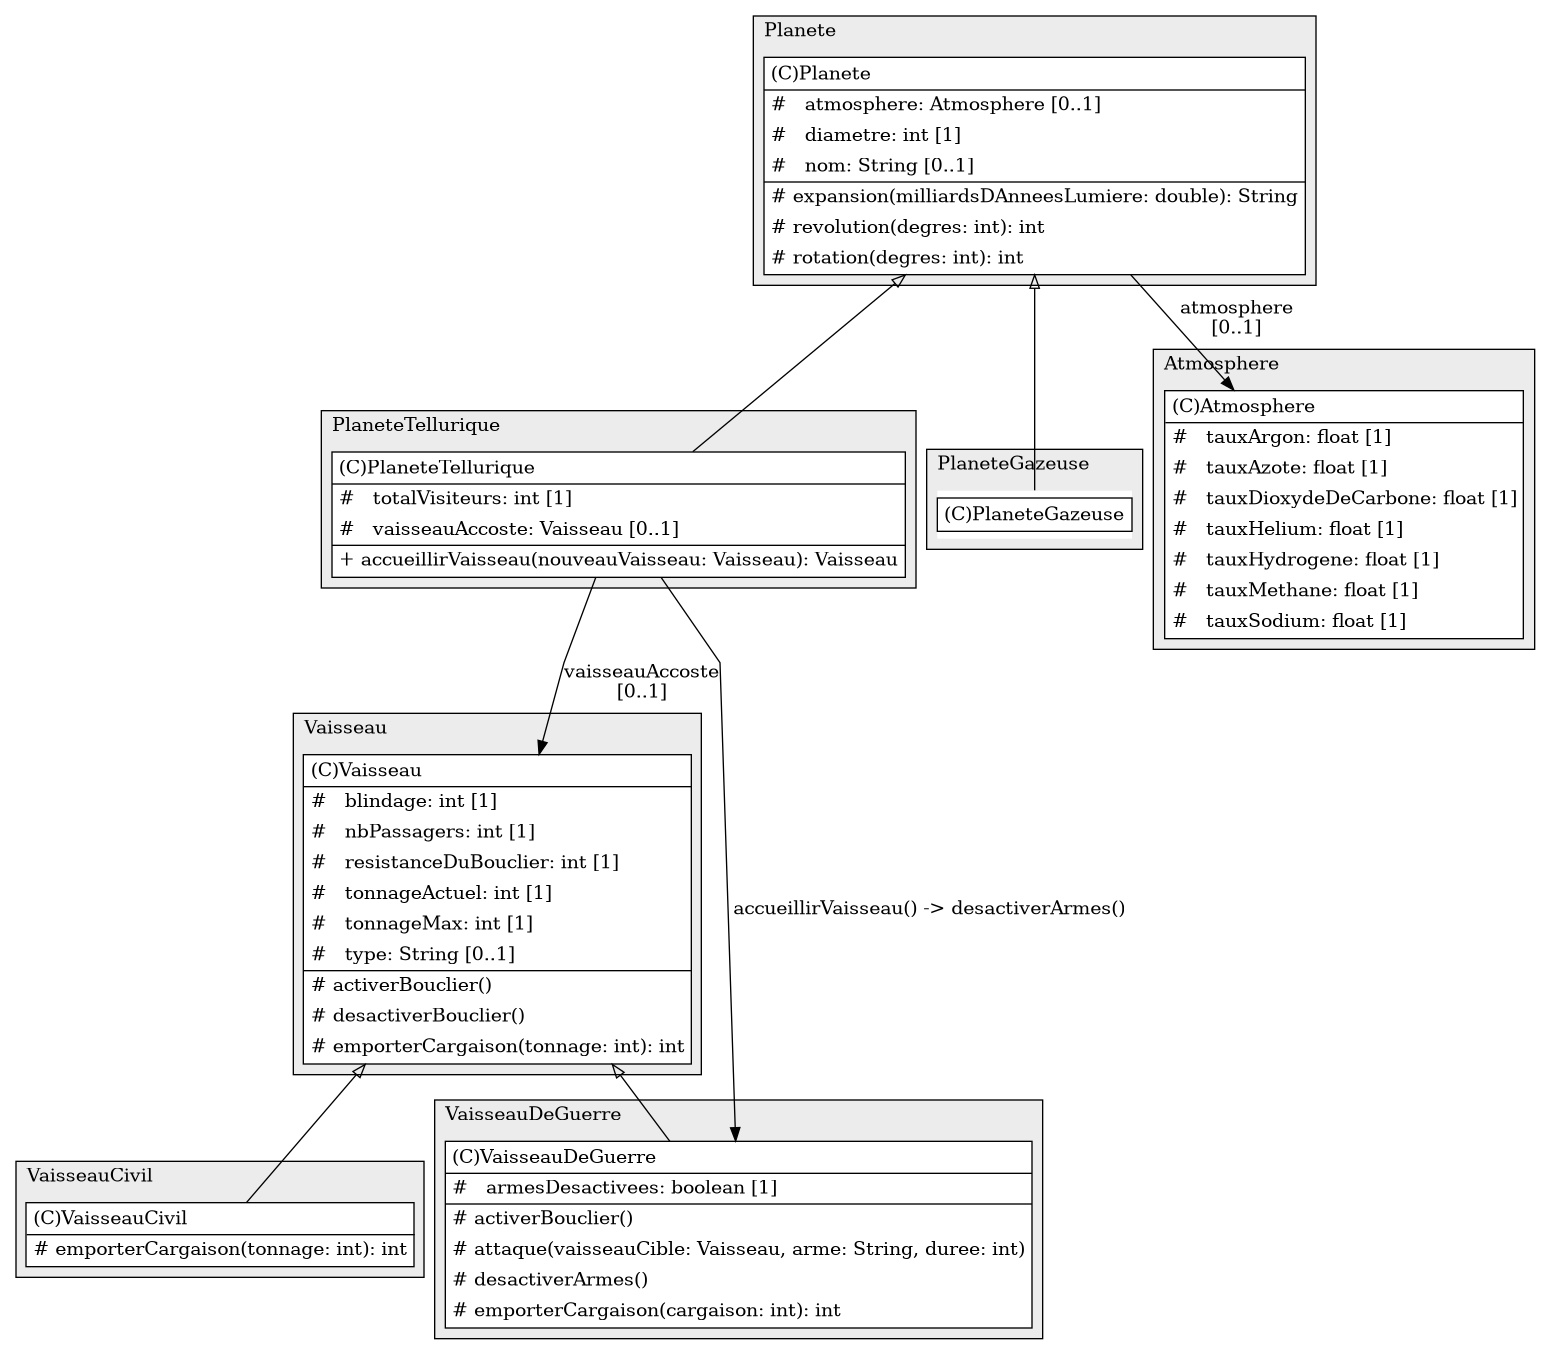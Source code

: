 @startuml

/' diagram meta data start
config=StructureConfiguration;
{
  "projectClassification": {
    "searchMode": "OpenProject", // OpenProject, AllProjects
    "includedProjects": "",
    "pathEndKeywords": "*.impl",
    "isClientPath": "",
    "isClientName": "",
    "isTestPath": "",
    "isTestName": "",
    "isMappingPath": "",
    "isMappingName": "",
    "isDataAccessPath": "",
    "isDataAccessName": "",
    "isDataStructurePath": "",
    "isDataStructureName": "",
    "isInterfaceStructuresPath": "",
    "isInterfaceStructuresName": "",
    "isEntryPointPath": "",
    "isEntryPointName": "",
    "treatFinalFieldsAsMandatory": false
  },
  "graphRestriction": {
    "classPackageExcludeFilter": "",
    "classPackageIncludeFilter": "",
    "classNameExcludeFilter": "",
    "classNameIncludeFilter": "",
    "methodNameExcludeFilter": "",
    "methodNameIncludeFilter": "",
    "removeByInheritance": "", // inheritance/annotation based filtering is done in a second step
    "removeByAnnotation": "",
    "removeByClassPackage": "", // cleanup the graph after inheritance/annotation based filtering is done
    "removeByClassName": "",
    "cutMappings": false,
    "cutEnum": true,
    "cutTests": true,
    "cutClient": true,
    "cutDataAccess": false,
    "cutInterfaceStructures": false,
    "cutDataStructures": false,
    "cutGetterAndSetter": true,
    "cutConstructors": true
  },
  "graphTraversal": {
    "forwardDepth": 6,
    "backwardDepth": 6,
    "classPackageExcludeFilter": "",
    "classPackageIncludeFilter": "",
    "classNameExcludeFilter": "",
    "classNameIncludeFilter": "",
    "methodNameExcludeFilter": "",
    "methodNameIncludeFilter": "",
    "hideMappings": false,
    "hideDataStructures": false,
    "hidePrivateMethods": true,
    "hideInterfaceCalls": true, // indirection: implementation -> interface (is hidden) -> implementation
    "onlyShowApplicationEntryPoints": false, // root node is included
    "useMethodCallsForStructureDiagram": "ForwardOnly" // ForwardOnly, BothDirections, No
  },
  "details": {
    "aggregation": "GroupByClass", // ByClass, GroupByClass, None
    "showClassGenericTypes": true,
    "showMethods": true,
    "showMethodParameterNames": true,
    "showMethodParameterTypes": true,
    "showMethodReturnType": true,
    "showPackageLevels": 2,
    "showDetailedClassStructure": true
  },
  "rootClass": "Planete",
  "extensionCallbackMethod": "" // qualified.class.name#methodName - signature: public static String method(String)
}
diagram meta data end '/



digraph g {
    rankdir="TB"
    splines=polyline
    

'nodes 
subgraph cluster_1170758061 { 
   	label=Planete
	labeljust=l
	fillcolor="#ececec"
	style=filled
   
   Planete1170758061[
	label=<<TABLE BORDER="1" CELLBORDER="0" CELLPADDING="4" CELLSPACING="0">
<TR><TD ALIGN="LEFT" >(C)Planete</TD></TR>
<HR/>
<TR><TD ALIGN="LEFT" >#   atmosphere: Atmosphere [0..1]</TD></TR>
<TR><TD ALIGN="LEFT" >#   diametre: int [1]</TD></TR>
<TR><TD ALIGN="LEFT" >#   nom: String [0..1]</TD></TR>
<HR/>
<TR><TD ALIGN="LEFT" ># expansion(milliardsDAnneesLumiere: double): String</TD></TR>
<TR><TD ALIGN="LEFT" ># revolution(degres: int): int</TD></TR>
<TR><TD ALIGN="LEFT" ># rotation(degres: int): int</TD></TR>
</TABLE>>
	style=filled
	margin=0
	shape=plaintext
	fillcolor="#FFFFFF"
];
} 

subgraph cluster_1182312952 { 
   	label=VaisseauCivil
	labeljust=l
	fillcolor="#ececec"
	style=filled
   
   VaisseauCivil1182312952[
	label=<<TABLE BORDER="1" CELLBORDER="0" CELLPADDING="4" CELLSPACING="0">
<TR><TD ALIGN="LEFT" >(C)VaisseauCivil</TD></TR>
<HR/>
<TR><TD ALIGN="LEFT" ># emporterCargaison(tonnage: int): int</TD></TR>
</TABLE>>
	style=filled
	margin=0
	shape=plaintext
	fillcolor="#FFFFFF"
];
} 

subgraph cluster_1432830789 { 
   	label=Vaisseau
	labeljust=l
	fillcolor="#ececec"
	style=filled
   
   Vaisseau1432830789[
	label=<<TABLE BORDER="1" CELLBORDER="0" CELLPADDING="4" CELLSPACING="0">
<TR><TD ALIGN="LEFT" >(C)Vaisseau</TD></TR>
<HR/>
<TR><TD ALIGN="LEFT" >#   blindage: int [1]</TD></TR>
<TR><TD ALIGN="LEFT" >#   nbPassagers: int [1]</TD></TR>
<TR><TD ALIGN="LEFT" >#   resistanceDuBouclier: int [1]</TD></TR>
<TR><TD ALIGN="LEFT" >#   tonnageActuel: int [1]</TD></TR>
<TR><TD ALIGN="LEFT" >#   tonnageMax: int [1]</TD></TR>
<TR><TD ALIGN="LEFT" >#   type: String [0..1]</TD></TR>
<HR/>
<TR><TD ALIGN="LEFT" ># activerBouclier()</TD></TR>
<TR><TD ALIGN="LEFT" ># desactiverBouclier()</TD></TR>
<TR><TD ALIGN="LEFT" ># emporterCargaison(tonnage: int): int</TD></TR>
</TABLE>>
	style=filled
	margin=0
	shape=plaintext
	fillcolor="#FFFFFF"
];
} 

subgraph cluster_1708238419 { 
   	label=PlaneteTellurique
	labeljust=l
	fillcolor="#ececec"
	style=filled
   
   PlaneteTellurique1708238419[
	label=<<TABLE BORDER="1" CELLBORDER="0" CELLPADDING="4" CELLSPACING="0">
<TR><TD ALIGN="LEFT" >(C)PlaneteTellurique</TD></TR>
<HR/>
<TR><TD ALIGN="LEFT" >#   totalVisiteurs: int [1]</TD></TR>
<TR><TD ALIGN="LEFT" >#   vaisseauAccoste: Vaisseau [0..1]</TD></TR>
<HR/>
<TR><TD ALIGN="LEFT" >+ accueillirVaisseau(nouveauVaisseau: Vaisseau): Vaisseau</TD></TR>
</TABLE>>
	style=filled
	margin=0
	shape=plaintext
	fillcolor="#FFFFFF"
];
} 

subgraph cluster_411538250 { 
   	label=VaisseauDeGuerre
	labeljust=l
	fillcolor="#ececec"
	style=filled
   
   VaisseauDeGuerre411538250[
	label=<<TABLE BORDER="1" CELLBORDER="0" CELLPADDING="4" CELLSPACING="0">
<TR><TD ALIGN="LEFT" >(C)VaisseauDeGuerre</TD></TR>
<HR/>
<TR><TD ALIGN="LEFT" >#   armesDesactivees: boolean [1]</TD></TR>
<HR/>
<TR><TD ALIGN="LEFT" ># activerBouclier()</TD></TR>
<TR><TD ALIGN="LEFT" ># attaque(vaisseauCible: Vaisseau, arme: String, duree: int)</TD></TR>
<TR><TD ALIGN="LEFT" ># desactiverArmes()</TD></TR>
<TR><TD ALIGN="LEFT" ># emporterCargaison(cargaison: int): int</TD></TR>
</TABLE>>
	style=filled
	margin=0
	shape=plaintext
	fillcolor="#FFFFFF"
];
} 

subgraph cluster_45858955 { 
   	label=PlaneteGazeuse
	labeljust=l
	fillcolor="#ececec"
	style=filled
   
   PlaneteGazeuse45858955[
	label=<<TABLE BORDER="1" CELLBORDER="0" CELLPADDING="4" CELLSPACING="0">
<TR><TD ALIGN="LEFT" >(C)PlaneteGazeuse</TD></TR>
</TABLE>>
	style=filled
	margin=0
	shape=plaintext
	fillcolor="#FFFFFF"
];
} 

subgraph cluster_720648514 { 
   	label=Atmosphere
	labeljust=l
	fillcolor="#ececec"
	style=filled
   
   Atmosphere720648514[
	label=<<TABLE BORDER="1" CELLBORDER="0" CELLPADDING="4" CELLSPACING="0">
<TR><TD ALIGN="LEFT" >(C)Atmosphere</TD></TR>
<HR/>
<TR><TD ALIGN="LEFT" >#   tauxArgon: float [1]</TD></TR>
<TR><TD ALIGN="LEFT" >#   tauxAzote: float [1]</TD></TR>
<TR><TD ALIGN="LEFT" >#   tauxDioxydeDeCarbone: float [1]</TD></TR>
<TR><TD ALIGN="LEFT" >#   tauxHelium: float [1]</TD></TR>
<TR><TD ALIGN="LEFT" >#   tauxHydrogene: float [1]</TD></TR>
<TR><TD ALIGN="LEFT" >#   tauxMethane: float [1]</TD></TR>
<TR><TD ALIGN="LEFT" >#   tauxSodium: float [1]</TD></TR>
</TABLE>>
	style=filled
	margin=0
	shape=plaintext
	fillcolor="#FFFFFF"
];
} 

'edges    
Planete1170758061 -> Atmosphere720648514[label="atmosphere
[0..1]"];
Planete1170758061 -> PlaneteGazeuse45858955[arrowhead=none, arrowtail=empty, dir=both];
Planete1170758061 -> PlaneteTellurique1708238419[arrowhead=none, arrowtail=empty, dir=both];
PlaneteTellurique1708238419 -> Vaisseau1432830789[label="vaisseauAccoste
[0..1]"];
PlaneteTellurique1708238419 -> VaisseauDeGuerre411538250[label="accueillirVaisseau() -> desactiverArmes()"];
Vaisseau1432830789 -> VaisseauCivil1182312952[arrowhead=none, arrowtail=empty, dir=both];
Vaisseau1432830789 -> VaisseauDeGuerre411538250[arrowhead=none, arrowtail=empty, dir=both];
    
}
@enduml